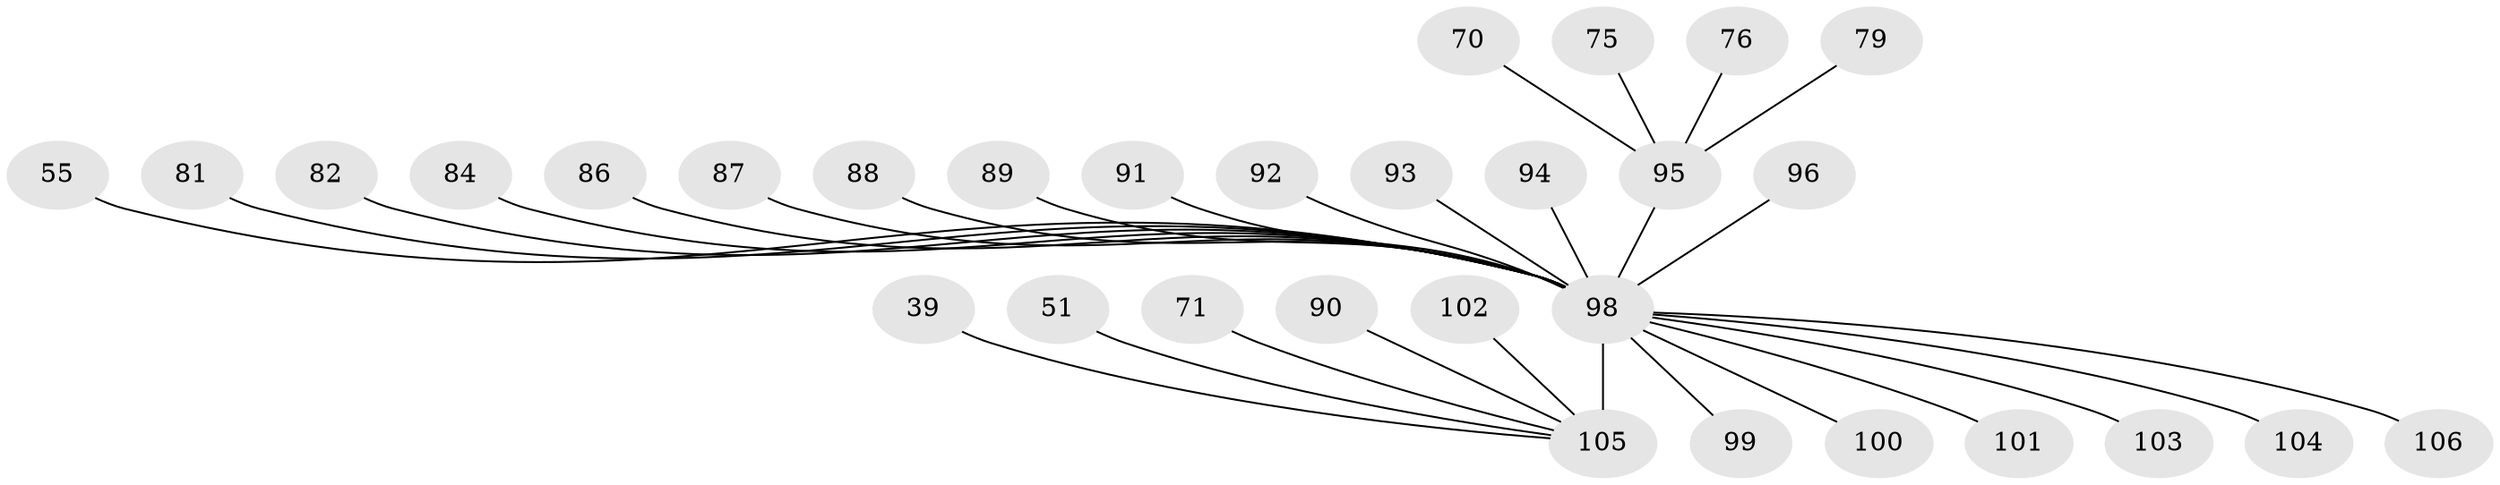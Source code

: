 // original degree distribution, {14: 0.009433962264150943, 13: 0.009433962264150943, 3: 0.08490566037735849, 5: 0.0660377358490566, 12: 0.009433962264150943, 2: 0.19811320754716982, 18: 0.009433962264150943, 4: 0.07547169811320754, 1: 0.5, 7: 0.018867924528301886, 8: 0.009433962264150943, 6: 0.009433962264150943}
// Generated by graph-tools (version 1.1) at 2025/50/03/04/25 21:50:06]
// undirected, 31 vertices, 30 edges
graph export_dot {
graph [start="1"]
  node [color=gray90,style=filled];
  39;
  51;
  55 [super="+54"];
  70;
  71;
  75;
  76;
  79;
  81;
  82 [super="+68"];
  84;
  86;
  87;
  88;
  89;
  90;
  91 [super="+80"];
  92;
  93;
  94;
  95 [super="+61+32+77+58+67"];
  96;
  98 [super="+9+47+15+63+12+24+44+46+53+64+72+78+34+35+38+43+57+60+66+74"];
  99 [super="+49"];
  100 [super="+97"];
  101;
  102;
  103 [super="+25"];
  104;
  105 [super="+73+62+85"];
  106 [super="+65"];
  39 -- 105;
  51 -- 105;
  55 -- 98 [weight=3];
  70 -- 95;
  71 -- 105;
  75 -- 95;
  76 -- 95;
  79 -- 95;
  81 -- 98;
  82 -- 98;
  84 -- 98;
  86 -- 98;
  87 -- 98;
  88 -- 98;
  89 -- 98;
  90 -- 105;
  91 -- 98;
  92 -- 98;
  93 -- 98;
  94 -- 98;
  95 -- 98 [weight=13];
  96 -- 98;
  98 -- 105 [weight=13];
  98 -- 106;
  98 -- 99;
  98 -- 100;
  98 -- 101;
  98 -- 103;
  98 -- 104 [weight=2];
  102 -- 105;
}
